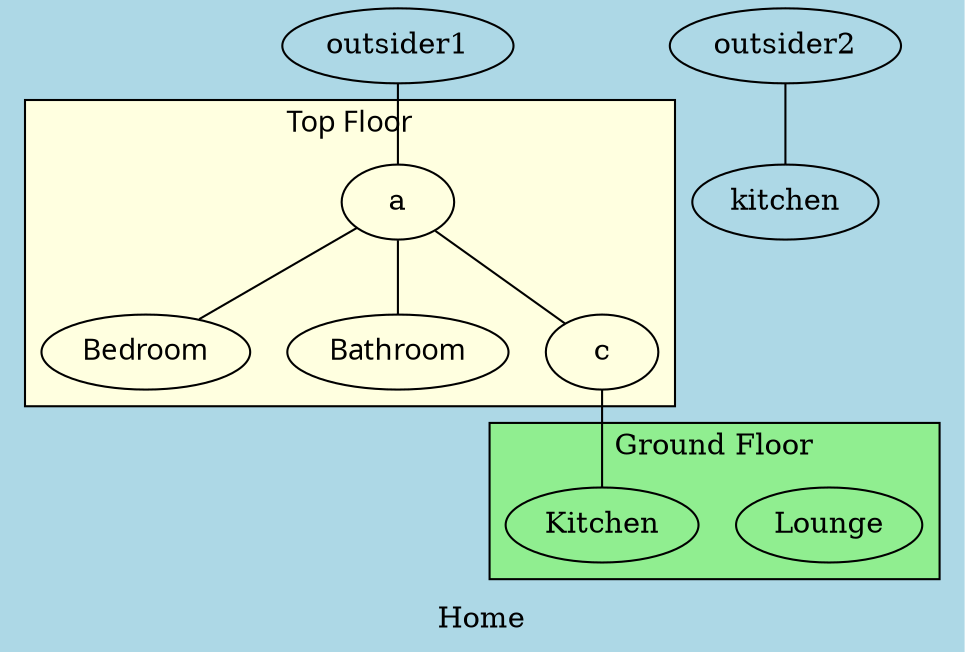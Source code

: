 graph {
  imagescale=both
  bgcolor="lightblue"
  label="Home"
  outsider1 -- a
  outsider2 -- kitchen

  subgraph cluster_ground_floor {
    bgcolor="lightgreen"
    label="Ground Floor"
    Lounge
    Kitchen
  }
  subgraph cluster_top_floor {
    fontname="ubuntu"
    bgcolor="lightyellow"
    label="Top Floor"
    Bedroom [fontname="ubuntumono"]
    Bathroom [fontname="ubuntumono"]
    a -- Bedroom
    c -- Kitchen
    a -- c
    a -- Bathroom
  }
}